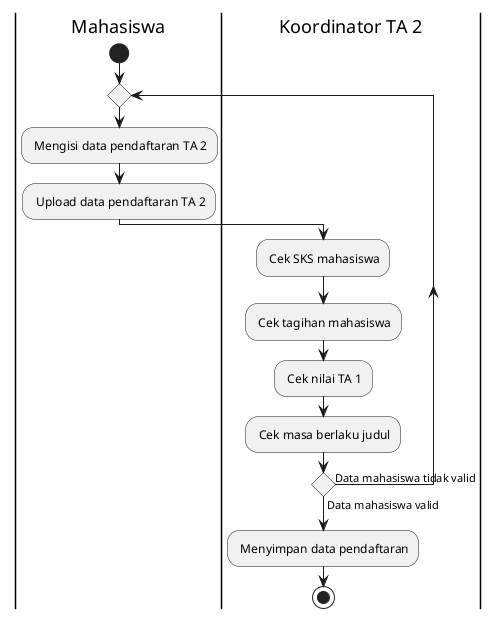 @startuml
|Mahasiswa|
start
repeat
: Mengisi data pendaftaran TA 2;
: Upload data pendaftaran TA 2;
|Koordinator TA 2|
: Cek SKS mahasiswa;
: Cek tagihan mahasiswa;
: Cek nilai TA 1;
: Cek masa berlaku judul;
repeat while () is (Data mahasiswa tidak valid) not (Data mahasiswa valid)
  : Menyimpan data pendaftaran;
  stop
@enduml

